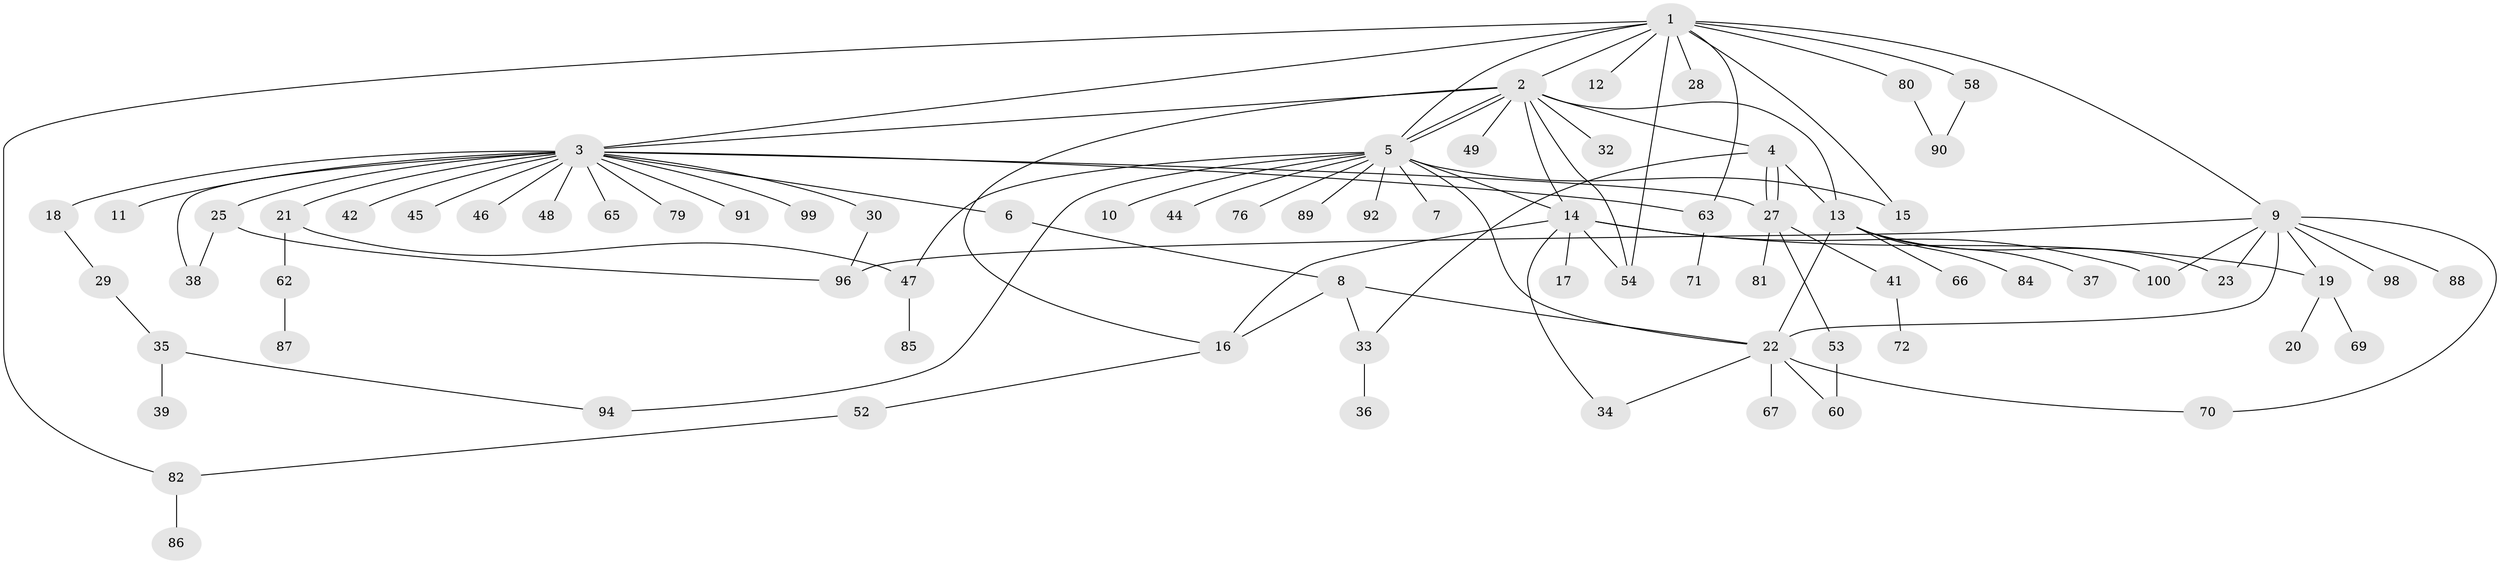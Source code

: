 // Generated by graph-tools (version 1.1) at 2025/51/02/27/25 19:51:59]
// undirected, 77 vertices, 106 edges
graph export_dot {
graph [start="1"]
  node [color=gray90,style=filled];
  1 [super="+50"];
  2 [super="+31"];
  3 [super="+24"];
  4 [super="+75"];
  5 [super="+61"];
  6;
  7;
  8;
  9 [super="+101"];
  10;
  11;
  12;
  13 [super="+74"];
  14 [super="+40"];
  15;
  16 [super="+26"];
  17;
  18;
  19 [super="+57"];
  20;
  21;
  22 [super="+77"];
  23 [super="+73"];
  25;
  27 [super="+43"];
  28;
  29 [super="+51"];
  30;
  32;
  33 [super="+56"];
  34 [super="+59"];
  35;
  36;
  37 [super="+95"];
  38 [super="+68"];
  39;
  41;
  42;
  44;
  45;
  46;
  47 [super="+55"];
  48 [super="+78"];
  49;
  52 [super="+64"];
  53 [super="+83"];
  54;
  58;
  60;
  62 [super="+93"];
  63;
  65;
  66;
  67;
  69;
  70;
  71;
  72;
  76;
  79;
  80;
  81;
  82;
  84;
  85;
  86;
  87;
  88;
  89;
  90;
  91;
  92;
  94 [super="+97"];
  96;
  98;
  99;
  100;
  1 -- 2;
  1 -- 3;
  1 -- 5;
  1 -- 9;
  1 -- 12;
  1 -- 15;
  1 -- 28;
  1 -- 54;
  1 -- 58;
  1 -- 63;
  1 -- 80;
  1 -- 82;
  2 -- 3;
  2 -- 4;
  2 -- 5;
  2 -- 5;
  2 -- 13;
  2 -- 32;
  2 -- 49;
  2 -- 16;
  2 -- 54;
  2 -- 14;
  3 -- 6;
  3 -- 11;
  3 -- 18;
  3 -- 21;
  3 -- 25;
  3 -- 27;
  3 -- 30;
  3 -- 42;
  3 -- 45;
  3 -- 46;
  3 -- 48 [weight=2];
  3 -- 63;
  3 -- 65;
  3 -- 79;
  3 -- 91;
  3 -- 99;
  3 -- 38;
  4 -- 13;
  4 -- 27;
  4 -- 27;
  4 -- 33;
  5 -- 7;
  5 -- 10;
  5 -- 14;
  5 -- 15;
  5 -- 44;
  5 -- 76;
  5 -- 89;
  5 -- 92;
  5 -- 94;
  5 -- 47;
  5 -- 22;
  6 -- 8;
  8 -- 16;
  8 -- 33;
  8 -- 22;
  9 -- 19;
  9 -- 23;
  9 -- 70;
  9 -- 88;
  9 -- 96;
  9 -- 98;
  9 -- 100;
  9 -- 22;
  13 -- 22;
  13 -- 23;
  13 -- 37;
  13 -- 66;
  13 -- 84;
  14 -- 17;
  14 -- 34;
  14 -- 54;
  14 -- 100;
  14 -- 19;
  14 -- 16;
  16 -- 52;
  18 -- 29;
  19 -- 20;
  19 -- 69;
  21 -- 47;
  21 -- 62;
  22 -- 34;
  22 -- 60;
  22 -- 67;
  22 -- 70;
  25 -- 38;
  25 -- 96;
  27 -- 41;
  27 -- 53;
  27 -- 81;
  29 -- 35;
  30 -- 96;
  33 -- 36;
  35 -- 39;
  35 -- 94;
  41 -- 72;
  47 -- 85;
  52 -- 82;
  53 -- 60;
  58 -- 90;
  62 -- 87;
  63 -- 71;
  80 -- 90;
  82 -- 86;
}
